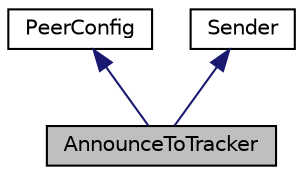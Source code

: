 digraph "AnnounceToTracker"
{
  edge [fontname="Helvetica",fontsize="10",labelfontname="Helvetica",labelfontsize="10"];
  node [fontname="Helvetica",fontsize="10",shape=record];
  Node3 [label="AnnounceToTracker",height=0.2,width=0.4,color="black", fillcolor="grey75", style="filled", fontcolor="black"];
  Node4 -> Node3 [dir="back",color="midnightblue",fontsize="10",style="solid"];
  Node4 [label="PeerConfig",height=0.2,width=0.4,color="black", fillcolor="white", style="filled",URL="$classPeerConfig.html"];
  Node5 -> Node3 [dir="back",color="midnightblue",fontsize="10",style="solid"];
  Node5 [label="Sender",height=0.2,width=0.4,color="black", fillcolor="white", style="filled",URL="$interfaceSender.html"];
}
